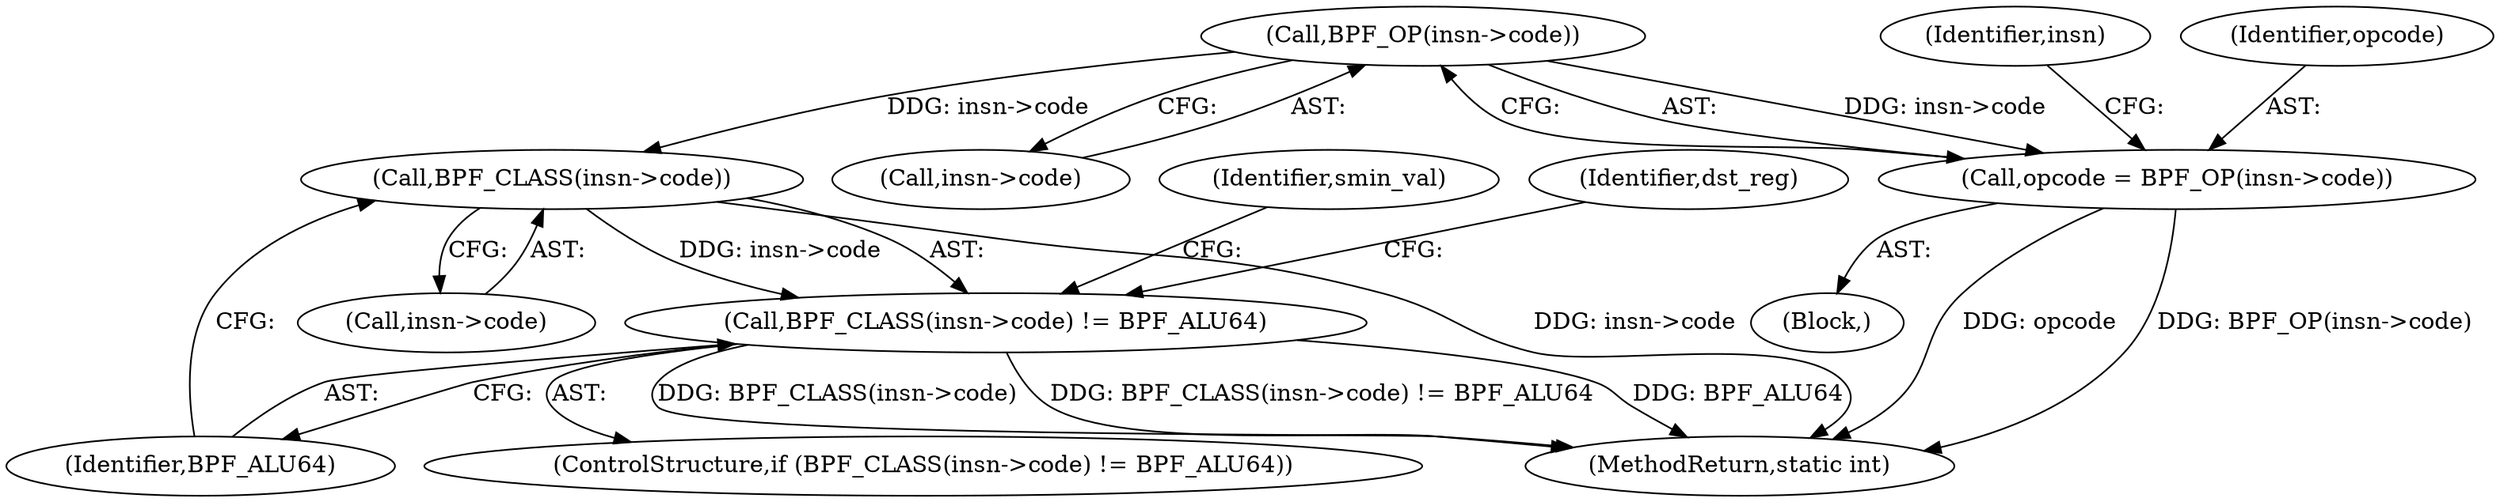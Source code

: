digraph "0_linux_468f6eafa6c44cb2c5d8aad35e12f06c240a812a@pointer" {
"1000138" [label="(Call,BPF_OP(insn->code))"];
"1000136" [label="(Call,opcode = BPF_OP(insn->code))"];
"1000150" [label="(Call,BPF_CLASS(insn->code))"];
"1000149" [label="(Call,BPF_CLASS(insn->code) != BPF_ALU64)"];
"1000154" [label="(Identifier,BPF_ALU64)"];
"1000150" [label="(Call,BPF_CLASS(insn->code))"];
"1000138" [label="(Call,BPF_OP(insn->code))"];
"1000152" [label="(Identifier,insn)"];
"1000771" [label="(MethodReturn,static int)"];
"1000148" [label="(ControlStructure,if (BPF_CLASS(insn->code) != BPF_ALU64))"];
"1000136" [label="(Call,opcode = BPF_OP(insn->code))"];
"1000157" [label="(Identifier,dst_reg)"];
"1000151" [label="(Call,insn->code)"];
"1000164" [label="(Identifier,smin_val)"];
"1000149" [label="(Call,BPF_CLASS(insn->code) != BPF_ALU64)"];
"1000129" [label="(Block,)"];
"1000139" [label="(Call,insn->code)"];
"1000137" [label="(Identifier,opcode)"];
"1000138" -> "1000136"  [label="AST: "];
"1000138" -> "1000139"  [label="CFG: "];
"1000139" -> "1000138"  [label="AST: "];
"1000136" -> "1000138"  [label="CFG: "];
"1000138" -> "1000136"  [label="DDG: insn->code"];
"1000138" -> "1000150"  [label="DDG: insn->code"];
"1000136" -> "1000129"  [label="AST: "];
"1000137" -> "1000136"  [label="AST: "];
"1000152" -> "1000136"  [label="CFG: "];
"1000136" -> "1000771"  [label="DDG: BPF_OP(insn->code)"];
"1000136" -> "1000771"  [label="DDG: opcode"];
"1000150" -> "1000149"  [label="AST: "];
"1000150" -> "1000151"  [label="CFG: "];
"1000151" -> "1000150"  [label="AST: "];
"1000154" -> "1000150"  [label="CFG: "];
"1000150" -> "1000771"  [label="DDG: insn->code"];
"1000150" -> "1000149"  [label="DDG: insn->code"];
"1000149" -> "1000148"  [label="AST: "];
"1000149" -> "1000154"  [label="CFG: "];
"1000154" -> "1000149"  [label="AST: "];
"1000157" -> "1000149"  [label="CFG: "];
"1000164" -> "1000149"  [label="CFG: "];
"1000149" -> "1000771"  [label="DDG: BPF_CLASS(insn->code) != BPF_ALU64"];
"1000149" -> "1000771"  [label="DDG: BPF_ALU64"];
"1000149" -> "1000771"  [label="DDG: BPF_CLASS(insn->code)"];
}
